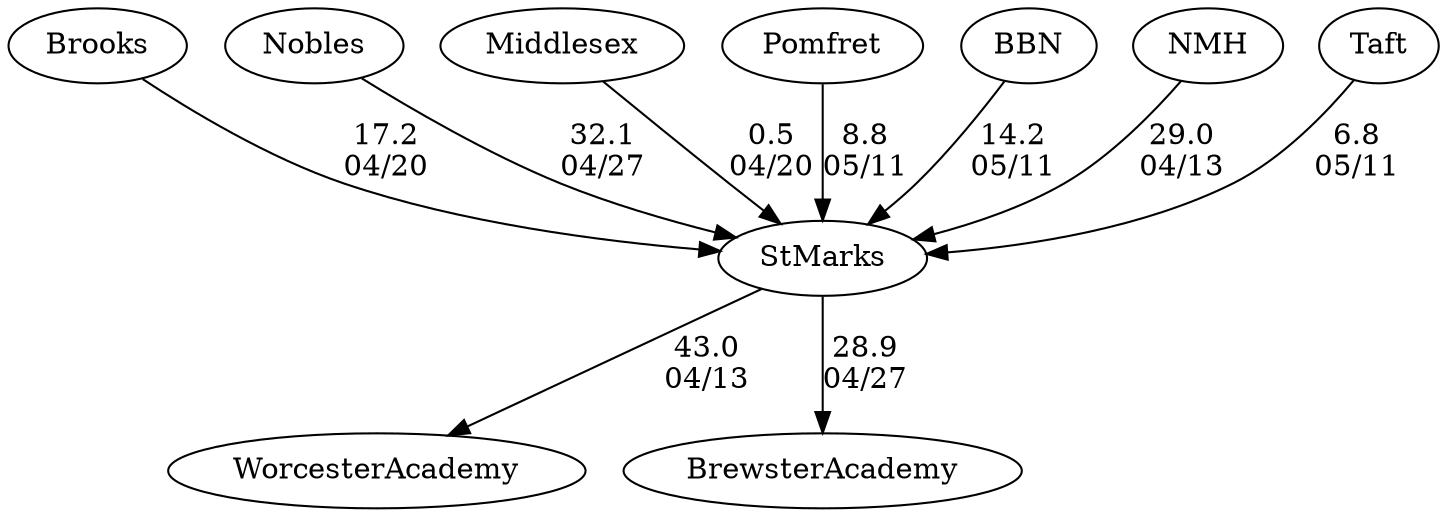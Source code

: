 digraph boys2foursStMarks {Brooks [URL="boys2foursStMarksBrooks.html"];WorcesterAcademy [URL="boys2foursStMarksWorcesterAcademy.html"];BrewsterAcademy [URL="boys2foursStMarksBrewsterAcademy.html"];StMarks [URL="boys2foursStMarksStMarks.html"];Nobles [URL="boys2foursStMarksNobles.html"];Middlesex [URL="boys2foursStMarksMiddlesex.html"];Pomfret [URL="boys2foursStMarksPomfret.html"];BBN [URL="boys2foursStMarksBBN.html"];NMH [URL="boys2foursStMarksNMH.html"];Taft [URL="boys2foursStMarksTaft.html"];BBN -> StMarks[label="14.2
05/11", weight="86", tooltip="NEIRA Boys ,Pomfret v. BB&N, Gunn, St. Mark's, Taft: du Pont Cup			
Distance: 1500 Conditions: ~9MPH crossing headwind from lane 6 to lane 1, with occasional gusts. Beginning of race slightly choppier than finish. Conditions seemed to improve marginally by last race (B1). Comments: Alternated races with girls races. Order of boys races: B5, B6, B4, B3, B2, B1.
St. Mark's 5 missed B5 race start time and raced in B6 race.
Gunn was a scratch in the B1 race.
Pomfret B3 caught two minor crabs early in its race.
Crossing wind pushed almost all boats at least one lane to port. Many referee calls for boats to move to starboard.
Congratulations to Taft B1 for winning the 2024 du Pont Cup.
None", URL="https://www.row2k.com/results/resultspage.cfm?UID=223C7EB1077C538878AD4347B31C5F01&cat=1", random="random"]; 
Pomfret -> StMarks[label="8.8
05/11", weight="92", tooltip="NEIRA Boys ,Pomfret v. BB&N, Gunn, St. Mark's, Taft: du Pont Cup			
Distance: 1500 Conditions: ~9MPH crossing headwind from lane 6 to lane 1, with occasional gusts. Beginning of race slightly choppier than finish. Conditions seemed to improve marginally by last race (B1). Comments: Alternated races with girls races. Order of boys races: B5, B6, B4, B3, B2, B1.
St. Mark's 5 missed B5 race start time and raced in B6 race.
Gunn was a scratch in the B1 race.
Pomfret B3 caught two minor crabs early in its race.
Crossing wind pushed almost all boats at least one lane to port. Many referee calls for boats to move to starboard.
Congratulations to Taft B1 for winning the 2024 du Pont Cup.
None", URL="https://www.row2k.com/results/resultspage.cfm?UID=223C7EB1077C538878AD4347B31C5F01&cat=1", random="random"]; 
Taft -> StMarks[label="6.8
05/11", weight="94", tooltip="NEIRA Boys ,Pomfret v. BB&N, Gunn, St. Mark's, Taft: du Pont Cup			
Distance: 1500 Conditions: ~9MPH crossing headwind from lane 6 to lane 1, with occasional gusts. Beginning of race slightly choppier than finish. Conditions seemed to improve marginally by last race (B1). Comments: Alternated races with girls races. Order of boys races: B5, B6, B4, B3, B2, B1.
St. Mark's 5 missed B5 race start time and raced in B6 race.
Gunn was a scratch in the B1 race.
Pomfret B3 caught two minor crabs early in its race.
Crossing wind pushed almost all boats at least one lane to port. Many referee calls for boats to move to starboard.
Congratulations to Taft B1 for winning the 2024 du Pont Cup.
None", URL="https://www.row2k.com/results/resultspage.cfm?UID=223C7EB1077C538878AD4347B31C5F01&cat=1", random="random"]; 
Brooks -> StMarks[label="17.2
04/20", weight="83", tooltip="NEIRA Boys & Girls Fours,St. Marks, Brooks and Middlesex			
Distance: 1500m Conditions: Partly cloudy, with variable winds switching from cross-wind to cross-tail 8-12mph. Quite calm for 4th boat races, picked up during 1V and 2V races. Comments: Times for G3 weren't started until about 650m in, so we got margins only.
None", URL="https://www.row2k.com/results/resultspage.cfm?UID=1212EB177D795078E02FE5D2820D6C1B&cat=5", random="random"]; 
Middlesex -> StMarks[label="0.5
04/20", weight="100", tooltip="NEIRA Boys & Girls Fours,St. Marks, Brooks and Middlesex			
Distance: 1500m Conditions: Partly cloudy, with variable winds switching from cross-wind to cross-tail 8-12mph. Quite calm for 4th boat races, picked up during 1V and 2V races. Comments: Times for G3 weren't started until about 650m in, so we got margins only.
None", URL="https://www.row2k.com/results/resultspage.cfm?UID=1212EB177D795078E02FE5D2820D6C1B&cat=5", random="random"]; 
NMH -> StMarks[label="29.0
04/13", weight="71", tooltip="NEIRA Boys & Girls Fours,St. Marks, F. Gunn, NMH, Choate, Worcester Academy, Bancroft			
Distance: 1500m Conditions: A prevailing 12-14mph crosswind shifting to a cross/tail for some races. Two small short-lived squalls came through with wind gusts over 30mph. Other times, gusts were up to 24mph. Conditions gradually improved over the course of the races. Comments: Race order was B3-G4-B2-G1-B1-G2-G3. There was no B4 race. Races aren't comparable because of very shifty conditions. Boys 2V started 50m over the line.
None", URL="https://www.row2k.com/results/resultspage.cfm?UID=9C1DB7774C31E9EA330687778E1F93EB&cat=5", random="random"]; 
StMarks -> WorcesterAcademy[label="43.0
04/13", weight="57", tooltip="NEIRA Boys & Girls Fours,St. Marks, F. Gunn, NMH, Choate, Worcester Academy, Bancroft			
Distance: 1500m Conditions: A prevailing 12-14mph crosswind shifting to a cross/tail for some races. Two small short-lived squalls came through with wind gusts over 30mph. Other times, gusts were up to 24mph. Conditions gradually improved over the course of the races. Comments: Race order was B3-G4-B2-G1-B1-G2-G3. There was no B4 race. Races aren't comparable because of very shifty conditions. Boys 2V started 50m over the line.
None", URL="https://www.row2k.com/results/resultspage.cfm?UID=9C1DB7774C31E9EA330687778E1F93EB&cat=5", random="random"]; 
Nobles -> StMarks[label="32.1
04/27", weight="68", tooltip="NEIRA Boys & Girls Fours,St. Marks, Nobles, Brewster, NCDS			
Distance: 1500 Conditions: Variable headwind, started out light for G4 and B4 races and gradually built up to a steady headwind, especially at the last 500m. Gusts up to 15mph at moments. Comments: Races were all started on the line and it was a great day on the Lake. Thanks to all the crews who came out to race!
None", URL="https://www.row2k.com/results/resultspage.cfm?UID=A6F3B0420129EB02E75FD2608D0C3CD5&cat=5", random="random"]; 
StMarks -> BrewsterAcademy[label="28.9
04/27", weight="72", tooltip="NEIRA Boys & Girls Fours,St. Marks, Nobles, Brewster, NCDS			
Distance: 1500 Conditions: Variable headwind, started out light for G4 and B4 races and gradually built up to a steady headwind, especially at the last 500m. Gusts up to 15mph at moments. Comments: Races were all started on the line and it was a great day on the Lake. Thanks to all the crews who came out to race!
None", URL="https://www.row2k.com/results/resultspage.cfm?UID=A6F3B0420129EB02E75FD2608D0C3CD5&cat=5", random="random"]}